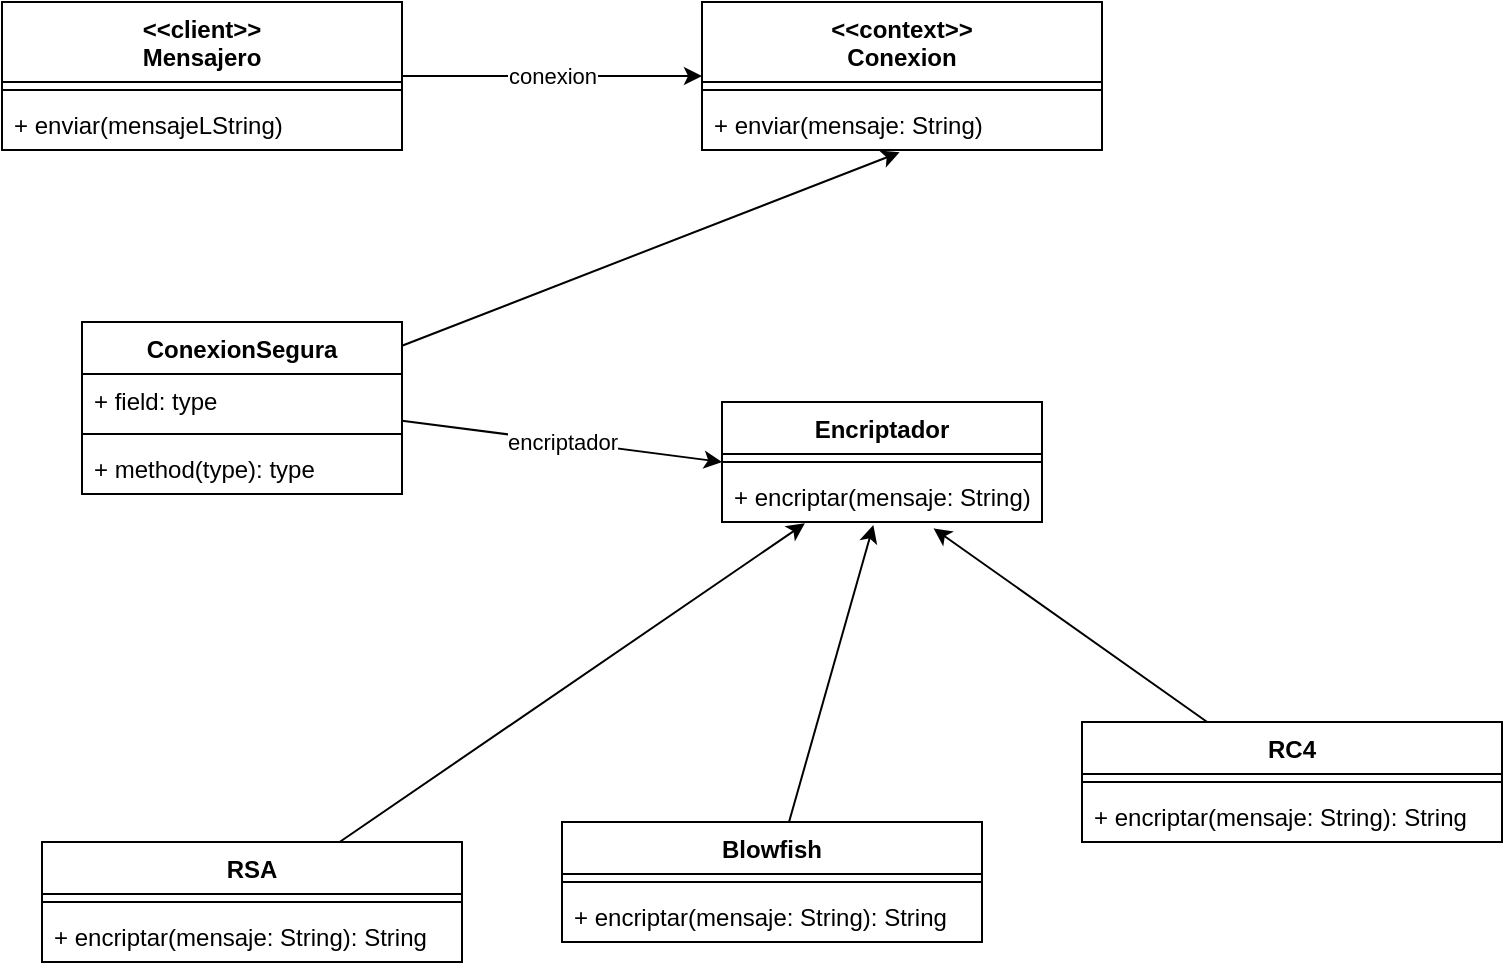 <mxfile>
    <diagram id="9chdn9ZzD4Vx_RlFWXlH" name="Página-1">
        <mxGraphModel dx="1058" dy="617" grid="1" gridSize="10" guides="1" tooltips="1" connect="1" arrows="1" fold="1" page="1" pageScale="1" pageWidth="827" pageHeight="1169" math="0" shadow="0">
            <root>
                <mxCell id="0"/>
                <mxCell id="1" parent="0"/>
                <mxCell id="2" value="&lt;&lt;context&gt;&gt;&#10;Conexion&#10;" style="swimlane;fontStyle=1;align=center;verticalAlign=top;childLayout=stackLayout;horizontal=1;startSize=40;horizontalStack=0;resizeParent=1;resizeParentMax=0;resizeLast=0;collapsible=1;marginBottom=0;" vertex="1" parent="1">
                    <mxGeometry x="390" y="80" width="200" height="74" as="geometry"/>
                </mxCell>
                <mxCell id="4" value="" style="line;strokeWidth=1;fillColor=none;align=left;verticalAlign=middle;spacingTop=-1;spacingLeft=3;spacingRight=3;rotatable=0;labelPosition=right;points=[];portConstraint=eastwest;" vertex="1" parent="2">
                    <mxGeometry y="40" width="200" height="8" as="geometry"/>
                </mxCell>
                <mxCell id="38" value="+ enviar(mensaje: String)" style="text;strokeColor=none;fillColor=none;align=left;verticalAlign=top;spacingLeft=4;spacingRight=4;overflow=hidden;rotatable=0;points=[[0,0.5],[1,0.5]];portConstraint=eastwest;" vertex="1" parent="2">
                    <mxGeometry y="48" width="200" height="26" as="geometry"/>
                </mxCell>
                <mxCell id="37" value="conexion" style="edgeStyle=none;html=1;exitX=1;exitY=0.5;exitDx=0;exitDy=0;entryX=0;entryY=0.5;entryDx=0;entryDy=0;" edge="1" parent="1" source="6" target="2">
                    <mxGeometry relative="1" as="geometry">
                        <mxPoint x="270" y="149" as="targetPoint"/>
                    </mxGeometry>
                </mxCell>
                <mxCell id="6" value="&lt;&lt;client&gt;&gt;&#10;Mensajero" style="swimlane;fontStyle=1;align=center;verticalAlign=top;childLayout=stackLayout;horizontal=1;startSize=40;horizontalStack=0;resizeParent=1;resizeParentMax=0;resizeLast=0;collapsible=1;marginBottom=0;" vertex="1" parent="1">
                    <mxGeometry x="40" y="80" width="200" height="74" as="geometry"/>
                </mxCell>
                <mxCell id="8" value="" style="line;strokeWidth=1;fillColor=none;align=left;verticalAlign=middle;spacingTop=-1;spacingLeft=3;spacingRight=3;rotatable=0;labelPosition=right;points=[];portConstraint=eastwest;" vertex="1" parent="6">
                    <mxGeometry y="40" width="200" height="8" as="geometry"/>
                </mxCell>
                <mxCell id="9" value="+ enviar(mensajeLString)" style="text;strokeColor=none;fillColor=none;align=left;verticalAlign=top;spacingLeft=4;spacingRight=4;overflow=hidden;rotatable=0;points=[[0,0.5],[1,0.5]];portConstraint=eastwest;" vertex="1" parent="6">
                    <mxGeometry y="48" width="200" height="26" as="geometry"/>
                </mxCell>
                <mxCell id="26" style="edgeStyle=none;html=1;entryX=0.494;entryY=1.045;entryDx=0;entryDy=0;entryPerimeter=0;" edge="1" parent="1" source="14" target="38">
                    <mxGeometry relative="1" as="geometry">
                        <mxPoint x="343.118" y="196" as="targetPoint"/>
                    </mxGeometry>
                </mxCell>
                <mxCell id="14" value="ConexionSegura&#10;" style="swimlane;fontStyle=1;align=center;verticalAlign=top;childLayout=stackLayout;horizontal=1;startSize=26;horizontalStack=0;resizeParent=1;resizeParentMax=0;resizeLast=0;collapsible=1;marginBottom=0;" vertex="1" parent="1">
                    <mxGeometry x="80" y="240" width="160" height="86" as="geometry"/>
                </mxCell>
                <mxCell id="15" value="+ field: type" style="text;strokeColor=none;fillColor=none;align=left;verticalAlign=top;spacingLeft=4;spacingRight=4;overflow=hidden;rotatable=0;points=[[0,0.5],[1,0.5]];portConstraint=eastwest;" vertex="1" parent="14">
                    <mxGeometry y="26" width="160" height="26" as="geometry"/>
                </mxCell>
                <mxCell id="16" value="" style="line;strokeWidth=1;fillColor=none;align=left;verticalAlign=middle;spacingTop=-1;spacingLeft=3;spacingRight=3;rotatable=0;labelPosition=right;points=[];portConstraint=eastwest;" vertex="1" parent="14">
                    <mxGeometry y="52" width="160" height="8" as="geometry"/>
                </mxCell>
                <mxCell id="17" value="+ method(type): type" style="text;strokeColor=none;fillColor=none;align=left;verticalAlign=top;spacingLeft=4;spacingRight=4;overflow=hidden;rotatable=0;points=[[0,0.5],[1,0.5]];portConstraint=eastwest;" vertex="1" parent="14">
                    <mxGeometry y="60" width="160" height="26" as="geometry"/>
                </mxCell>
                <mxCell id="18" value="Encriptador" style="swimlane;fontStyle=1;align=center;verticalAlign=top;childLayout=stackLayout;horizontal=1;startSize=26;horizontalStack=0;resizeParent=1;resizeParentMax=0;resizeLast=0;collapsible=1;marginBottom=0;" vertex="1" parent="1">
                    <mxGeometry x="400" y="280" width="160" height="60" as="geometry"/>
                </mxCell>
                <mxCell id="20" value="" style="line;strokeWidth=1;fillColor=none;align=left;verticalAlign=middle;spacingTop=-1;spacingLeft=3;spacingRight=3;rotatable=0;labelPosition=right;points=[];portConstraint=eastwest;" vertex="1" parent="18">
                    <mxGeometry y="26" width="160" height="8" as="geometry"/>
                </mxCell>
                <mxCell id="35" value="+ encriptar(mensaje: String): String" style="text;strokeColor=none;fillColor=none;align=left;verticalAlign=top;spacingLeft=4;spacingRight=4;overflow=hidden;rotatable=0;points=[[0,0.5],[1,0.5]];portConstraint=eastwest;" vertex="1" parent="18">
                    <mxGeometry y="34" width="160" height="26" as="geometry"/>
                </mxCell>
                <mxCell id="41" style="edgeStyle=none;html=1;entryX=0.259;entryY=1.026;entryDx=0;entryDy=0;entryPerimeter=0;" edge="1" parent="1" source="22" target="35">
                    <mxGeometry relative="1" as="geometry"/>
                </mxCell>
                <mxCell id="22" value="RSA" style="swimlane;fontStyle=1;align=center;verticalAlign=top;childLayout=stackLayout;horizontal=1;startSize=26;horizontalStack=0;resizeParent=1;resizeParentMax=0;resizeLast=0;collapsible=1;marginBottom=0;" vertex="1" parent="1">
                    <mxGeometry x="60" y="500" width="210" height="60" as="geometry"/>
                </mxCell>
                <mxCell id="24" value="" style="line;strokeWidth=1;fillColor=none;align=left;verticalAlign=middle;spacingTop=-1;spacingLeft=3;spacingRight=3;rotatable=0;labelPosition=right;points=[];portConstraint=eastwest;" vertex="1" parent="22">
                    <mxGeometry y="26" width="210" height="8" as="geometry"/>
                </mxCell>
                <mxCell id="27" value="+ encriptar(mensaje: String): String" style="text;strokeColor=none;fillColor=none;align=left;verticalAlign=top;spacingLeft=4;spacingRight=4;overflow=hidden;rotatable=0;points=[[0,0.5],[1,0.5]];portConstraint=eastwest;" vertex="1" parent="22">
                    <mxGeometry y="34" width="210" height="26" as="geometry"/>
                </mxCell>
                <mxCell id="40" style="edgeStyle=none;html=1;entryX=0.473;entryY=1.058;entryDx=0;entryDy=0;entryPerimeter=0;" edge="1" parent="1" source="28" target="35">
                    <mxGeometry relative="1" as="geometry"/>
                </mxCell>
                <mxCell id="28" value="Blowfish" style="swimlane;fontStyle=1;align=center;verticalAlign=top;childLayout=stackLayout;horizontal=1;startSize=26;horizontalStack=0;resizeParent=1;resizeParentMax=0;resizeLast=0;collapsible=1;marginBottom=0;" vertex="1" parent="1">
                    <mxGeometry x="320" y="490" width="210" height="60" as="geometry"/>
                </mxCell>
                <mxCell id="29" value="" style="line;strokeWidth=1;fillColor=none;align=left;verticalAlign=middle;spacingTop=-1;spacingLeft=3;spacingRight=3;rotatable=0;labelPosition=right;points=[];portConstraint=eastwest;" vertex="1" parent="28">
                    <mxGeometry y="26" width="210" height="8" as="geometry"/>
                </mxCell>
                <mxCell id="30" value="+ encriptar(mensaje: String): String" style="text;strokeColor=none;fillColor=none;align=left;verticalAlign=top;spacingLeft=4;spacingRight=4;overflow=hidden;rotatable=0;points=[[0,0.5],[1,0.5]];portConstraint=eastwest;" vertex="1" parent="28">
                    <mxGeometry y="34" width="210" height="26" as="geometry"/>
                </mxCell>
                <mxCell id="39" style="edgeStyle=none;html=1;entryX=0.661;entryY=1.122;entryDx=0;entryDy=0;entryPerimeter=0;" edge="1" parent="1" source="31" target="35">
                    <mxGeometry relative="1" as="geometry">
                        <mxPoint x="670" y="450" as="targetPoint"/>
                    </mxGeometry>
                </mxCell>
                <mxCell id="31" value="RC4" style="swimlane;fontStyle=1;align=center;verticalAlign=top;childLayout=stackLayout;horizontal=1;startSize=26;horizontalStack=0;resizeParent=1;resizeParentMax=0;resizeLast=0;collapsible=1;marginBottom=0;" vertex="1" parent="1">
                    <mxGeometry x="580" y="440" width="210" height="60" as="geometry"/>
                </mxCell>
                <mxCell id="32" value="" style="line;strokeWidth=1;fillColor=none;align=left;verticalAlign=middle;spacingTop=-1;spacingLeft=3;spacingRight=3;rotatable=0;labelPosition=right;points=[];portConstraint=eastwest;" vertex="1" parent="31">
                    <mxGeometry y="26" width="210" height="8" as="geometry"/>
                </mxCell>
                <mxCell id="33" value="+ encriptar(mensaje: String): String" style="text;strokeColor=none;fillColor=none;align=left;verticalAlign=top;spacingLeft=4;spacingRight=4;overflow=hidden;rotatable=0;points=[[0,0.5],[1,0.5]];portConstraint=eastwest;" vertex="1" parent="31">
                    <mxGeometry y="34" width="210" height="26" as="geometry"/>
                </mxCell>
                <mxCell id="34" value="encriptador" style="edgeStyle=none;html=1;entryX=0;entryY=0.5;entryDx=0;entryDy=0;" edge="1" parent="1" source="15" target="18">
                    <mxGeometry relative="1" as="geometry">
                        <mxPoint x="510" y="356.576" as="targetPoint"/>
                    </mxGeometry>
                </mxCell>
            </root>
        </mxGraphModel>
    </diagram>
</mxfile>